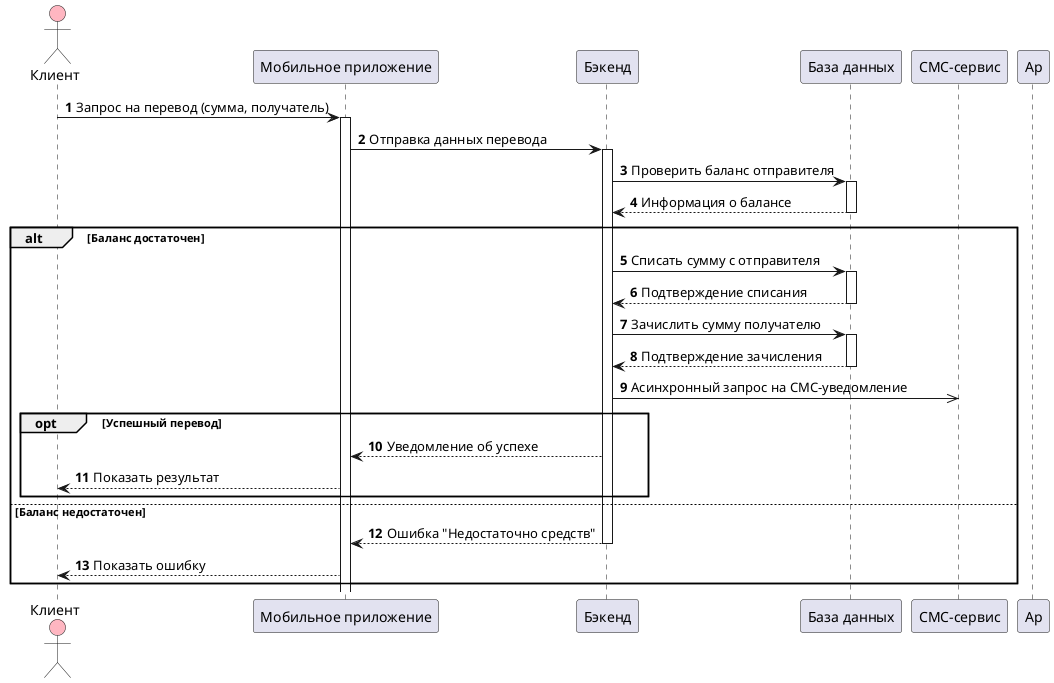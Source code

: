 @startuml
autonumber
actor Клиент as Client#LightPink
participant "Мобильное приложение" as App
participant "Бэкенд" as Backend
participant "База данных" as DB
participant "СМС-сервис" as SMS

Client -> App: Запрос на перевод (сумма, получатель)
activate App

App -> Backend: Отправка данных перевода
activate Backend

Backend -> DB: Проверить баланс отправителя
activate DB
DB --> Backend: Информация о балансе
deactivate DB

alt Баланс достаточен
    Backend -> DB: Списать сумму с отправителя
    activate DB
    DB --> Backend: Подтверждение списания
    deactivate DB
    
    Backend -> DB: Зачислить сумму получателю
    activate DB
    DB --> Backend: Подтверждение зачисления
    deactivate DB
    
    Backend ->> SMS: Асинхронный запрос на СМС-уведомление
       
    opt Успешный перевод
        Backend --> App: Уведомление об успехе
        App --> Client: Показать результат
    end
else Баланс недостаточен
    Backend --> App: Ошибка "Недостаточно средств"
    deactivate Backend
    App --> Client: Показать ошибку
    deactivate Ap
end

@enduml